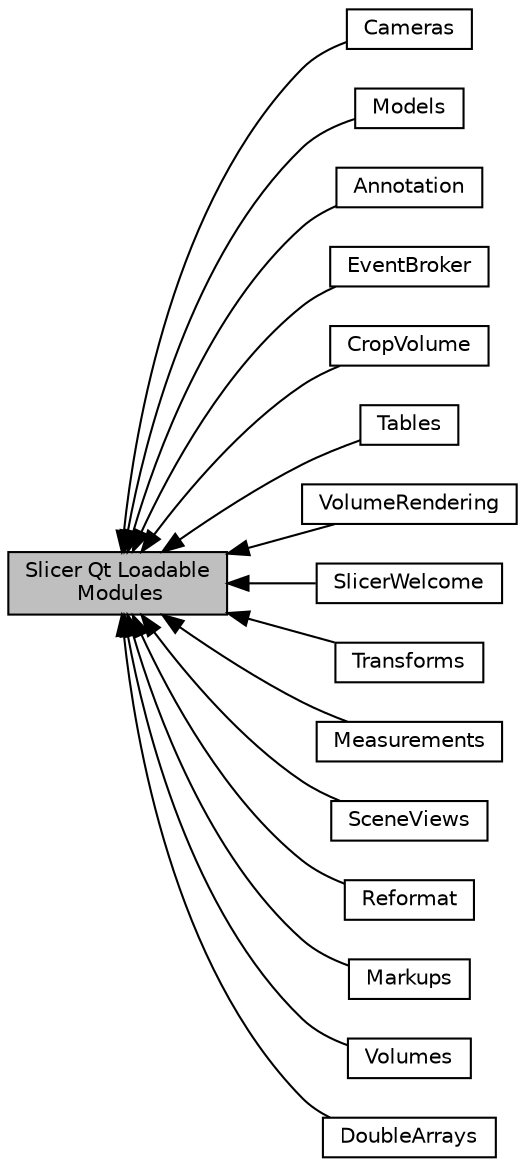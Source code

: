 digraph "Slicer Qt Loadable Modules"
{
  bgcolor="transparent";
  edge [fontname="Helvetica",fontsize="10",labelfontname="Helvetica",labelfontsize="10"];
  node [fontname="Helvetica",fontsize="10",shape=record];
  rankdir=LR;
  Node3 [label="Cameras",height=0.2,width=0.4,color="black",URL="$group__Slicer__QtModules__Cameras.html"];
  Node8 [label="Models",height=0.2,width=0.4,color="black",URL="$group__Slicer__QtModules__Models.html"];
  Node2 [label="Annotation",height=0.2,width=0.4,color="black",URL="$group__Slicer__QtModules__Annotation.html"];
  Node1 [label="EventBroker",height=0.2,width=0.4,color="black",URL="$group__Slicer__QtModules__EventBroker.html"];
  Node0 [label="Slicer Qt Loadable\l Modules",height=0.2,width=0.4,color="black", fillcolor="grey75", style="filled", fontcolor="black"];
  Node4 [label="CropVolume",height=0.2,width=0.4,color="black",URL="$group__Slicer__QtModules__CropVolume.html"];
  Node12 [label="Tables",height=0.2,width=0.4,color="black",URL="$group__Slicer__QtModules__Tables.html"];
  Node14 [label="VolumeRendering",height=0.2,width=0.4,color="black",URL="$group__Slicer__QtModules__VolumeRendering.html"];
  Node11 [label="SlicerWelcome",height=0.2,width=0.4,color="black",URL="$group__Slicer__QtModules__SlicerWelcome.html"];
  Node13 [label="Transforms",height=0.2,width=0.4,color="black",URL="$group__Slicer__QtModules__Transforms.html"];
  Node7 [label="Measurements",height=0.2,width=0.4,color="black",URL="$group__Slicer__QtModules__Measurements.html"];
  Node10 [label="SceneViews",height=0.2,width=0.4,color="black",URL="$group__Slicer__QtModules__SceneViews.html"];
  Node9 [label="Reformat",height=0.2,width=0.4,color="black",URL="$group__Slicer__QtModules__Reformat.html"];
  Node6 [label="Markups",height=0.2,width=0.4,color="black",URL="$group__Slicer__QtModules__Markups.html"];
  Node15 [label="Volumes",height=0.2,width=0.4,color="black",URL="$group__Slicer__QtModules__Volumes.html"];
  Node5 [label="DoubleArrays",height=0.2,width=0.4,color="black",URL="$group__Slicer__QtModules__DoubleArrays.html"];
  Node0->Node1 [shape=plaintext, dir="back", style="solid"];
  Node0->Node2 [shape=plaintext, dir="back", style="solid"];
  Node0->Node3 [shape=plaintext, dir="back", style="solid"];
  Node0->Node4 [shape=plaintext, dir="back", style="solid"];
  Node0->Node5 [shape=plaintext, dir="back", style="solid"];
  Node0->Node6 [shape=plaintext, dir="back", style="solid"];
  Node0->Node7 [shape=plaintext, dir="back", style="solid"];
  Node0->Node8 [shape=plaintext, dir="back", style="solid"];
  Node0->Node9 [shape=plaintext, dir="back", style="solid"];
  Node0->Node10 [shape=plaintext, dir="back", style="solid"];
  Node0->Node11 [shape=plaintext, dir="back", style="solid"];
  Node0->Node12 [shape=plaintext, dir="back", style="solid"];
  Node0->Node13 [shape=plaintext, dir="back", style="solid"];
  Node0->Node14 [shape=plaintext, dir="back", style="solid"];
  Node0->Node15 [shape=plaintext, dir="back", style="solid"];
}
